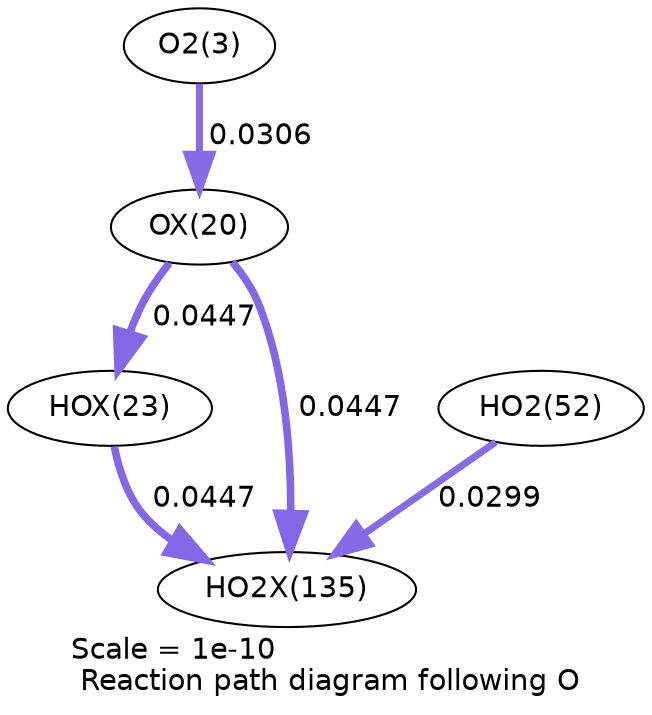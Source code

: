 digraph reaction_paths {
center=1;
s5 -> s26[fontname="Helvetica", penwidth=3.37, arrowsize=1.68, color="0.7, 0.531, 0.9"
, label=" 0.0306"];
s26 -> s29[fontname="Helvetica", penwidth=3.65, arrowsize=1.83, color="0.7, 0.545, 0.9"
, label=" 0.0447"];
s26 -> s39[fontname="Helvetica", penwidth=3.65, arrowsize=1.83, color="0.7, 0.545, 0.9"
, label=" 0.0447"];
s29 -> s39[fontname="Helvetica", penwidth=3.65, arrowsize=1.83, color="0.7, 0.545, 0.9"
, label=" 0.0447"];
s21 -> s39[fontname="Helvetica", penwidth=3.35, arrowsize=1.67, color="0.7, 0.53, 0.9"
, label=" 0.0299"];
s5 [ fontname="Helvetica", label="O2(3)"];
s21 [ fontname="Helvetica", label="HO2(52)"];
s26 [ fontname="Helvetica", label="OX(20)"];
s29 [ fontname="Helvetica", label="HOX(23)"];
s39 [ fontname="Helvetica", label="HO2X(135)"];
 label = "Scale = 1e-10\l Reaction path diagram following O";
 fontname = "Helvetica";
}
